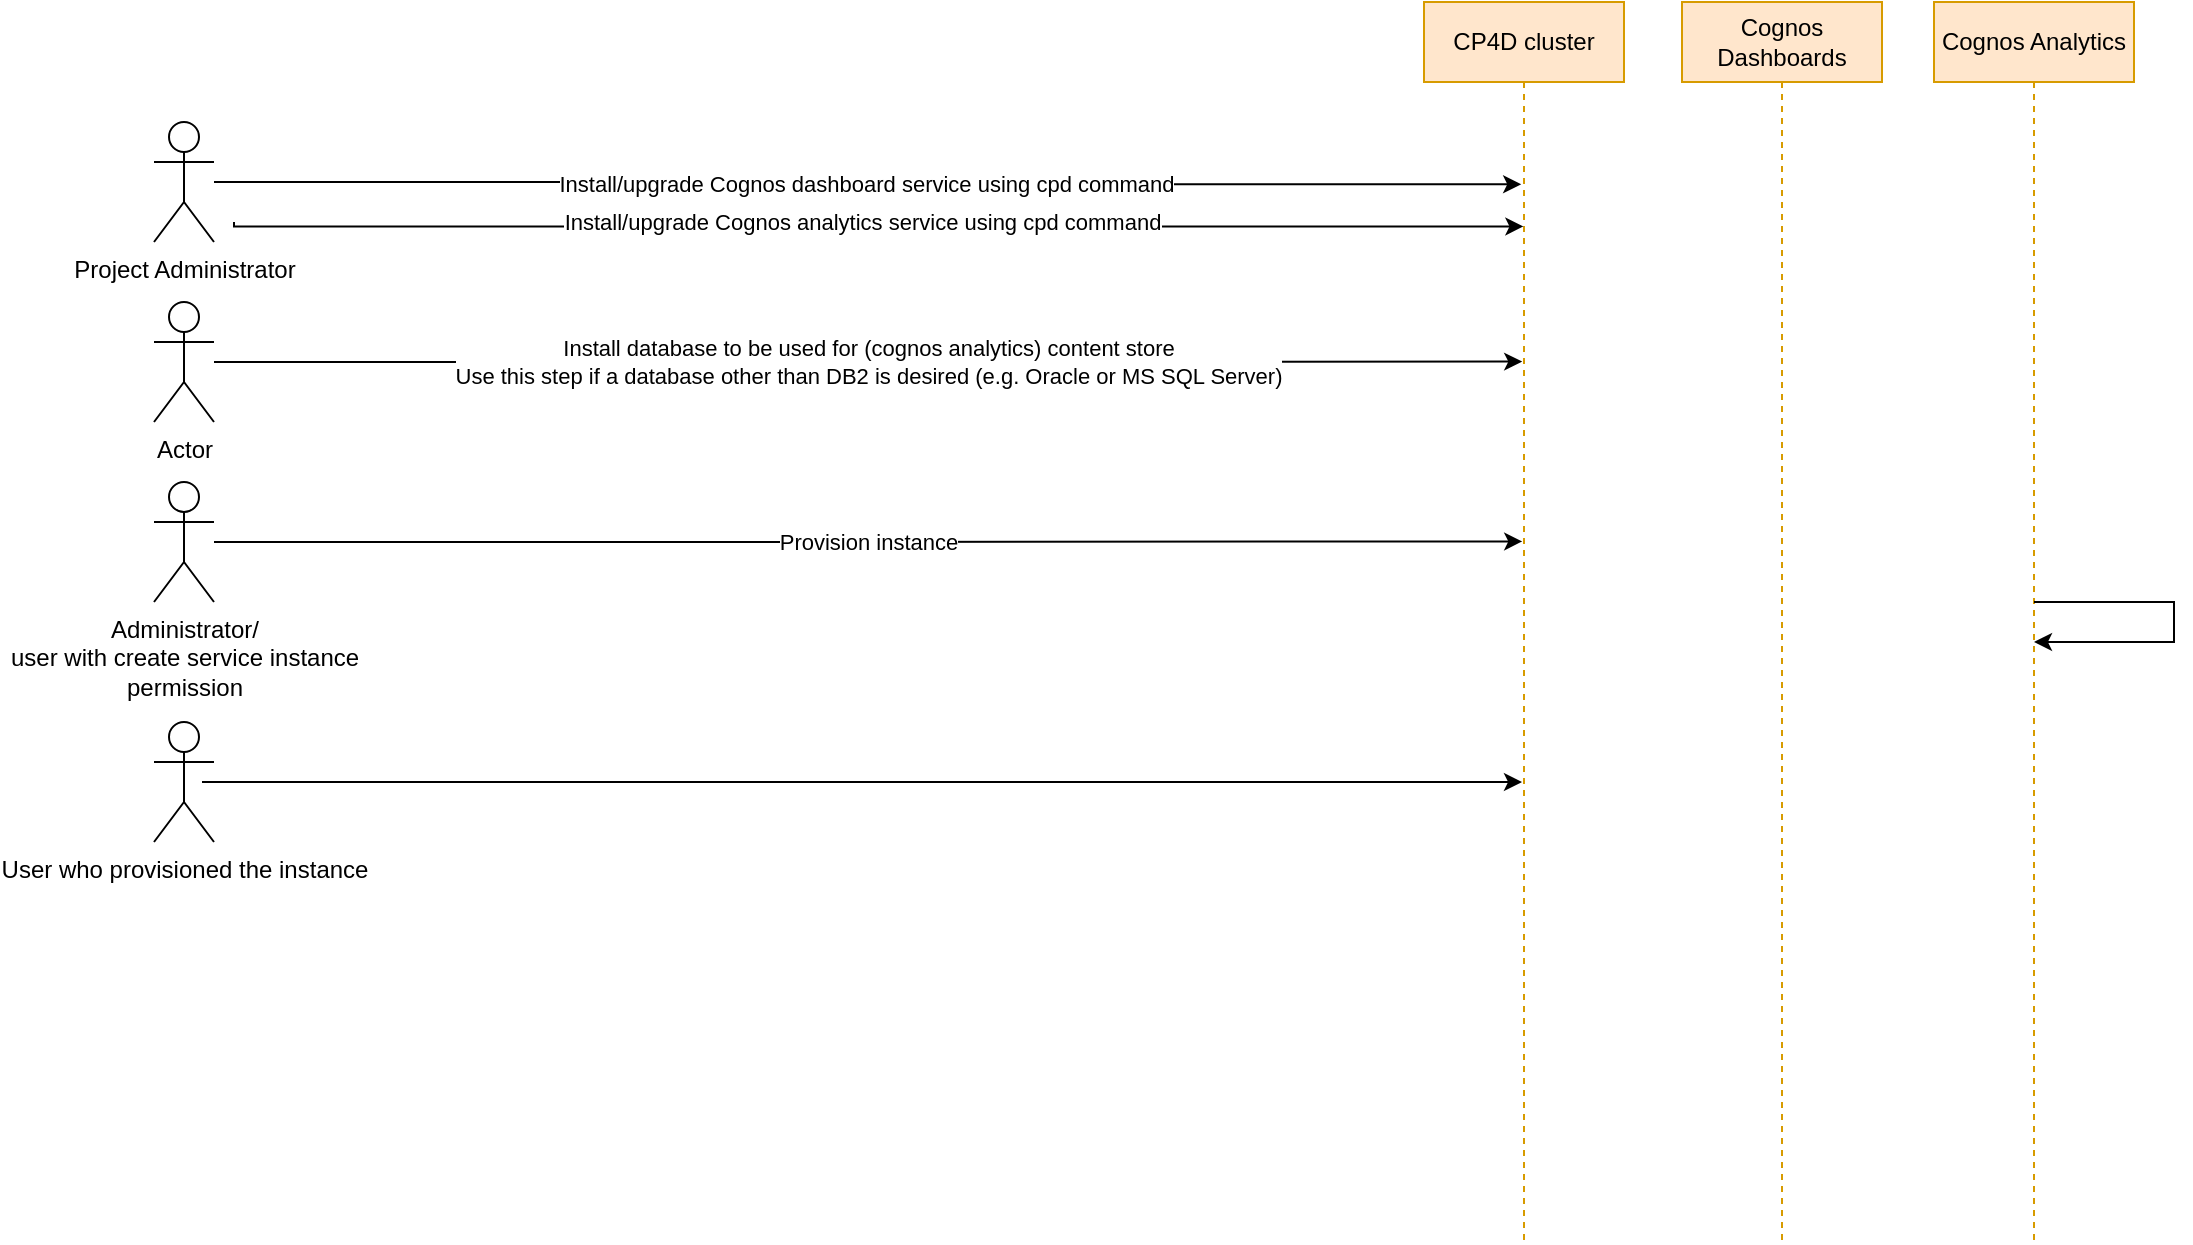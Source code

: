 <mxfile version="13.4.6" type="github">
  <diagram id="7IlClS1Jov7Y3Icy13KO" name="Page-1">
    <mxGraphModel dx="1443" dy="313" grid="1" gridSize="10" guides="1" tooltips="1" connect="1" arrows="1" fold="1" page="1" pageScale="1" pageWidth="850" pageHeight="1100" math="0" shadow="0">
      <root>
        <mxCell id="0" />
        <mxCell id="1" parent="0" />
        <mxCell id="VCkswo2sjKY-mE9S0TnJ-1" value="Cognos Analytics" style="shape=umlLifeline;perimeter=lifelinePerimeter;whiteSpace=wrap;html=1;container=1;collapsible=0;recursiveResize=0;outlineConnect=0;fillColor=#ffe6cc;strokeColor=#d79b00;" vertex="1" parent="1">
          <mxGeometry x="580" y="70" width="100" height="620" as="geometry" />
        </mxCell>
        <mxCell id="VCkswo2sjKY-mE9S0TnJ-2" value="Cognos Dashboards" style="shape=umlLifeline;perimeter=lifelinePerimeter;whiteSpace=wrap;html=1;container=1;collapsible=0;recursiveResize=0;outlineConnect=0;fillColor=#ffe6cc;strokeColor=#d79b00;" vertex="1" parent="1">
          <mxGeometry x="454" y="70" width="100" height="620" as="geometry" />
        </mxCell>
        <mxCell id="VCkswo2sjKY-mE9S0TnJ-3" value="CP4D cluster" style="shape=umlLifeline;perimeter=lifelinePerimeter;whiteSpace=wrap;html=1;container=1;collapsible=0;recursiveResize=0;outlineConnect=0;fillColor=#ffe6cc;strokeColor=#d79b00;" vertex="1" parent="1">
          <mxGeometry x="325" y="70" width="100" height="620" as="geometry" />
        </mxCell>
        <mxCell id="VCkswo2sjKY-mE9S0TnJ-5" value="Install/upgrade Cognos dashboard service using cpd command" style="edgeStyle=orthogonalEdgeStyle;rounded=0;orthogonalLoop=1;jettySize=auto;html=1;entryX=0.486;entryY=0.147;entryDx=0;entryDy=0;entryPerimeter=0;" edge="1" parent="1" source="VCkswo2sjKY-mE9S0TnJ-4" target="VCkswo2sjKY-mE9S0TnJ-3">
          <mxGeometry relative="1" as="geometry" />
        </mxCell>
        <mxCell id="VCkswo2sjKY-mE9S0TnJ-6" style="edgeStyle=orthogonalEdgeStyle;rounded=0;orthogonalLoop=1;jettySize=auto;html=1;entryX=0.497;entryY=0.181;entryDx=0;entryDy=0;entryPerimeter=0;" edge="1" parent="1" target="VCkswo2sjKY-mE9S0TnJ-3">
          <mxGeometry relative="1" as="geometry">
            <mxPoint x="-270" y="180" as="sourcePoint" />
            <Array as="points">
              <mxPoint x="-270" y="182" />
            </Array>
          </mxGeometry>
        </mxCell>
        <mxCell id="VCkswo2sjKY-mE9S0TnJ-7" value="Install/upgrade Cognos analytics service using cpd command" style="edgeLabel;html=1;align=center;verticalAlign=middle;resizable=0;points=[];" vertex="1" connectable="0" parent="VCkswo2sjKY-mE9S0TnJ-6">
          <mxGeometry x="-0.224" relative="1" as="geometry">
            <mxPoint x="65.24" y="-1.98" as="offset" />
          </mxGeometry>
        </mxCell>
        <mxCell id="VCkswo2sjKY-mE9S0TnJ-4" value="Project Administrator" style="shape=umlActor;verticalLabelPosition=bottom;verticalAlign=top;html=1;" vertex="1" parent="1">
          <mxGeometry x="-310" y="130" width="30" height="60" as="geometry" />
        </mxCell>
        <mxCell id="VCkswo2sjKY-mE9S0TnJ-9" value="Install database to be used for (cognos analytics) content store&lt;br&gt;Use this step if a database other than DB2 is desired (e.g. Oracle or MS SQL Server)" style="edgeStyle=orthogonalEdgeStyle;rounded=0;orthogonalLoop=1;jettySize=auto;html=1;entryX=0.491;entryY=0.29;entryDx=0;entryDy=0;entryPerimeter=0;" edge="1" parent="1" source="VCkswo2sjKY-mE9S0TnJ-8" target="VCkswo2sjKY-mE9S0TnJ-3">
          <mxGeometry relative="1" as="geometry" />
        </mxCell>
        <mxCell id="VCkswo2sjKY-mE9S0TnJ-8" value="Actor" style="shape=umlActor;verticalLabelPosition=bottom;verticalAlign=top;html=1;" vertex="1" parent="1">
          <mxGeometry x="-310" y="220" width="30" height="60" as="geometry" />
        </mxCell>
        <mxCell id="VCkswo2sjKY-mE9S0TnJ-11" value="Provision instance" style="edgeStyle=orthogonalEdgeStyle;rounded=0;orthogonalLoop=1;jettySize=auto;html=1;entryX=0.491;entryY=0.435;entryDx=0;entryDy=0;entryPerimeter=0;" edge="1" parent="1" source="VCkswo2sjKY-mE9S0TnJ-10" target="VCkswo2sjKY-mE9S0TnJ-3">
          <mxGeometry relative="1" as="geometry">
            <mxPoint x="270" y="310" as="targetPoint" />
            <Array as="points" />
          </mxGeometry>
        </mxCell>
        <mxCell id="VCkswo2sjKY-mE9S0TnJ-10" value="Administrator/&lt;br&gt;user with create service instance &lt;br&gt;permission" style="shape=umlActor;verticalLabelPosition=bottom;verticalAlign=top;html=1;" vertex="1" parent="1">
          <mxGeometry x="-310" y="310" width="30" height="60" as="geometry" />
        </mxCell>
        <mxCell id="VCkswo2sjKY-mE9S0TnJ-13" style="edgeStyle=orthogonalEdgeStyle;rounded=0;orthogonalLoop=1;jettySize=auto;html=1;" edge="1" parent="1" source="VCkswo2sjKY-mE9S0TnJ-1" target="VCkswo2sjKY-mE9S0TnJ-1">
          <mxGeometry relative="1" as="geometry" />
        </mxCell>
        <mxCell id="VCkswo2sjKY-mE9S0TnJ-15" style="edgeStyle=orthogonalEdgeStyle;rounded=0;orthogonalLoop=1;jettySize=auto;html=1;" edge="1" parent="1">
          <mxGeometry relative="1" as="geometry">
            <mxPoint x="-286" y="460" as="sourcePoint" />
            <mxPoint x="374" y="460" as="targetPoint" />
          </mxGeometry>
        </mxCell>
        <mxCell id="VCkswo2sjKY-mE9S0TnJ-14" value="User who provisioned the instance" style="shape=umlActor;verticalLabelPosition=bottom;verticalAlign=top;html=1;" vertex="1" parent="1">
          <mxGeometry x="-310" y="430" width="30" height="60" as="geometry" />
        </mxCell>
      </root>
    </mxGraphModel>
  </diagram>
</mxfile>

